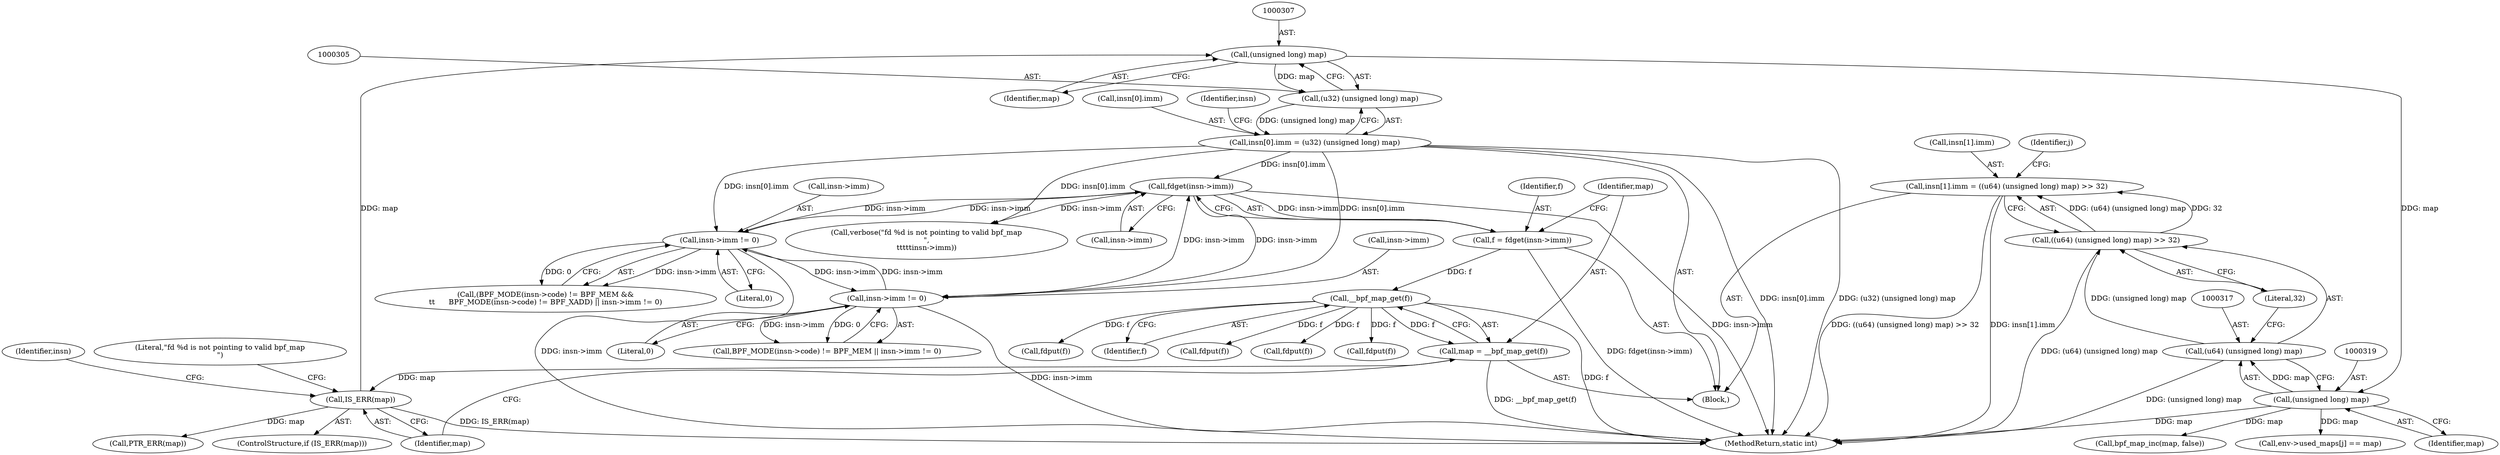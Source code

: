 digraph "0_linux_92117d8443bc5afacc8d5ba82e541946310f106e_4@array" {
"1000309" [label="(Call,insn[1].imm = ((u64) (unsigned long) map) >> 32)"];
"1000315" [label="(Call,((u64) (unsigned long) map) >> 32)"];
"1000316" [label="(Call,(u64) (unsigned long) map)"];
"1000318" [label="(Call,(unsigned long) map)"];
"1000306" [label="(Call,(unsigned long) map)"];
"1000287" [label="(Call,IS_ERR(map))"];
"1000282" [label="(Call,map = __bpf_map_get(f))"];
"1000284" [label="(Call,__bpf_map_get(f))"];
"1000276" [label="(Call,f = fdget(insn->imm))"];
"1000278" [label="(Call,fdget(insn->imm))"];
"1000187" [label="(Call,insn->imm != 0)"];
"1000298" [label="(Call,insn[0].imm = (u32) (unsigned long) map)"];
"1000304" [label="(Call,(u32) (unsigned long) map)"];
"1000154" [label="(Call,insn->imm != 0)"];
"1000306" [label="(Call,(unsigned long) map)"];
"1000283" [label="(Identifier,map)"];
"1000301" [label="(Identifier,insn)"];
"1000318" [label="(Call,(unsigned long) map)"];
"1000381" [label="(Call,fdput(f))"];
"1000342" [label="(Call,fdput(f))"];
"1000277" [label="(Identifier,f)"];
"1000187" [label="(Call,insn->imm != 0)"];
"1000276" [label="(Call,f = fdget(insn->imm))"];
"1000282" [label="(Call,map = __bpf_map_get(f))"];
"1000147" [label="(Call,BPF_MODE(insn->code) != BPF_MEM || insn->imm != 0)"];
"1000158" [label="(Literal,0)"];
"1000296" [label="(Call,PTR_ERR(map))"];
"1000290" [label="(Call,verbose(\"fd %d is not pointing to valid bpf_map\n\",\n\t\t\t\t\tinsn->imm))"];
"1000352" [label="(Call,fdput(f))"];
"1000359" [label="(Call,bpf_map_inc(map, false))"];
"1000291" [label="(Literal,\"fd %d is not pointing to valid bpf_map\n\")"];
"1000299" [label="(Call,insn[0].imm)"];
"1000310" [label="(Call,insn[1].imm)"];
"1000279" [label="(Call,insn->imm)"];
"1000324" [label="(Identifier,j)"];
"1000298" [label="(Call,insn[0].imm = (u32) (unsigned long) map)"];
"1000334" [label="(Call,env->used_maps[j] == map)"];
"1000308" [label="(Identifier,map)"];
"1000304" [label="(Call,(u32) (unsigned long) map)"];
"1000286" [label="(ControlStructure,if (IS_ERR(map)))"];
"1000284" [label="(Call,__bpf_map_get(f))"];
"1000390" [label="(MethodReturn,static int)"];
"1000188" [label="(Call,insn->imm)"];
"1000210" [label="(Block,)"];
"1000312" [label="(Identifier,insn)"];
"1000321" [label="(Literal,32)"];
"1000315" [label="(Call,((u64) (unsigned long) map) >> 32)"];
"1000285" [label="(Identifier,f)"];
"1000154" [label="(Call,insn->imm != 0)"];
"1000155" [label="(Call,insn->imm)"];
"1000320" [label="(Identifier,map)"];
"1000316" [label="(Call,(u64) (unsigned long) map)"];
"1000366" [label="(Call,fdput(f))"];
"1000191" [label="(Literal,0)"];
"1000309" [label="(Call,insn[1].imm = ((u64) (unsigned long) map) >> 32)"];
"1000287" [label="(Call,IS_ERR(map))"];
"1000173" [label="(Call,(BPF_MODE(insn->code) != BPF_MEM &&\n\t\t      BPF_MODE(insn->code) != BPF_XADD) || insn->imm != 0)"];
"1000278" [label="(Call,fdget(insn->imm))"];
"1000288" [label="(Identifier,map)"];
"1000309" -> "1000210"  [label="AST: "];
"1000309" -> "1000315"  [label="CFG: "];
"1000310" -> "1000309"  [label="AST: "];
"1000315" -> "1000309"  [label="AST: "];
"1000324" -> "1000309"  [label="CFG: "];
"1000309" -> "1000390"  [label="DDG: insn[1].imm"];
"1000309" -> "1000390"  [label="DDG: ((u64) (unsigned long) map) >> 32"];
"1000315" -> "1000309"  [label="DDG: (u64) (unsigned long) map"];
"1000315" -> "1000309"  [label="DDG: 32"];
"1000315" -> "1000321"  [label="CFG: "];
"1000316" -> "1000315"  [label="AST: "];
"1000321" -> "1000315"  [label="AST: "];
"1000315" -> "1000390"  [label="DDG: (u64) (unsigned long) map"];
"1000316" -> "1000315"  [label="DDG: (unsigned long) map"];
"1000316" -> "1000318"  [label="CFG: "];
"1000317" -> "1000316"  [label="AST: "];
"1000318" -> "1000316"  [label="AST: "];
"1000321" -> "1000316"  [label="CFG: "];
"1000316" -> "1000390"  [label="DDG: (unsigned long) map"];
"1000318" -> "1000316"  [label="DDG: map"];
"1000318" -> "1000320"  [label="CFG: "];
"1000319" -> "1000318"  [label="AST: "];
"1000320" -> "1000318"  [label="AST: "];
"1000318" -> "1000390"  [label="DDG: map"];
"1000306" -> "1000318"  [label="DDG: map"];
"1000318" -> "1000334"  [label="DDG: map"];
"1000318" -> "1000359"  [label="DDG: map"];
"1000306" -> "1000304"  [label="AST: "];
"1000306" -> "1000308"  [label="CFG: "];
"1000307" -> "1000306"  [label="AST: "];
"1000308" -> "1000306"  [label="AST: "];
"1000304" -> "1000306"  [label="CFG: "];
"1000306" -> "1000304"  [label="DDG: map"];
"1000287" -> "1000306"  [label="DDG: map"];
"1000287" -> "1000286"  [label="AST: "];
"1000287" -> "1000288"  [label="CFG: "];
"1000288" -> "1000287"  [label="AST: "];
"1000291" -> "1000287"  [label="CFG: "];
"1000301" -> "1000287"  [label="CFG: "];
"1000287" -> "1000390"  [label="DDG: IS_ERR(map)"];
"1000282" -> "1000287"  [label="DDG: map"];
"1000287" -> "1000296"  [label="DDG: map"];
"1000282" -> "1000210"  [label="AST: "];
"1000282" -> "1000284"  [label="CFG: "];
"1000283" -> "1000282"  [label="AST: "];
"1000284" -> "1000282"  [label="AST: "];
"1000288" -> "1000282"  [label="CFG: "];
"1000282" -> "1000390"  [label="DDG: __bpf_map_get(f)"];
"1000284" -> "1000282"  [label="DDG: f"];
"1000284" -> "1000285"  [label="CFG: "];
"1000285" -> "1000284"  [label="AST: "];
"1000284" -> "1000390"  [label="DDG: f"];
"1000276" -> "1000284"  [label="DDG: f"];
"1000284" -> "1000342"  [label="DDG: f"];
"1000284" -> "1000352"  [label="DDG: f"];
"1000284" -> "1000366"  [label="DDG: f"];
"1000284" -> "1000381"  [label="DDG: f"];
"1000276" -> "1000210"  [label="AST: "];
"1000276" -> "1000278"  [label="CFG: "];
"1000277" -> "1000276"  [label="AST: "];
"1000278" -> "1000276"  [label="AST: "];
"1000283" -> "1000276"  [label="CFG: "];
"1000276" -> "1000390"  [label="DDG: fdget(insn->imm)"];
"1000278" -> "1000276"  [label="DDG: insn->imm"];
"1000278" -> "1000279"  [label="CFG: "];
"1000279" -> "1000278"  [label="AST: "];
"1000278" -> "1000390"  [label="DDG: insn->imm"];
"1000278" -> "1000154"  [label="DDG: insn->imm"];
"1000278" -> "1000187"  [label="DDG: insn->imm"];
"1000187" -> "1000278"  [label="DDG: insn->imm"];
"1000298" -> "1000278"  [label="DDG: insn[0].imm"];
"1000154" -> "1000278"  [label="DDG: insn->imm"];
"1000278" -> "1000290"  [label="DDG: insn->imm"];
"1000187" -> "1000173"  [label="AST: "];
"1000187" -> "1000191"  [label="CFG: "];
"1000188" -> "1000187"  [label="AST: "];
"1000191" -> "1000187"  [label="AST: "];
"1000173" -> "1000187"  [label="CFG: "];
"1000187" -> "1000390"  [label="DDG: insn->imm"];
"1000187" -> "1000154"  [label="DDG: insn->imm"];
"1000187" -> "1000173"  [label="DDG: insn->imm"];
"1000187" -> "1000173"  [label="DDG: 0"];
"1000298" -> "1000187"  [label="DDG: insn[0].imm"];
"1000154" -> "1000187"  [label="DDG: insn->imm"];
"1000298" -> "1000210"  [label="AST: "];
"1000298" -> "1000304"  [label="CFG: "];
"1000299" -> "1000298"  [label="AST: "];
"1000304" -> "1000298"  [label="AST: "];
"1000312" -> "1000298"  [label="CFG: "];
"1000298" -> "1000390"  [label="DDG: (u32) (unsigned long) map"];
"1000298" -> "1000390"  [label="DDG: insn[0].imm"];
"1000298" -> "1000154"  [label="DDG: insn[0].imm"];
"1000298" -> "1000290"  [label="DDG: insn[0].imm"];
"1000304" -> "1000298"  [label="DDG: (unsigned long) map"];
"1000305" -> "1000304"  [label="AST: "];
"1000154" -> "1000147"  [label="AST: "];
"1000154" -> "1000158"  [label="CFG: "];
"1000155" -> "1000154"  [label="AST: "];
"1000158" -> "1000154"  [label="AST: "];
"1000147" -> "1000154"  [label="CFG: "];
"1000154" -> "1000390"  [label="DDG: insn->imm"];
"1000154" -> "1000147"  [label="DDG: insn->imm"];
"1000154" -> "1000147"  [label="DDG: 0"];
}
